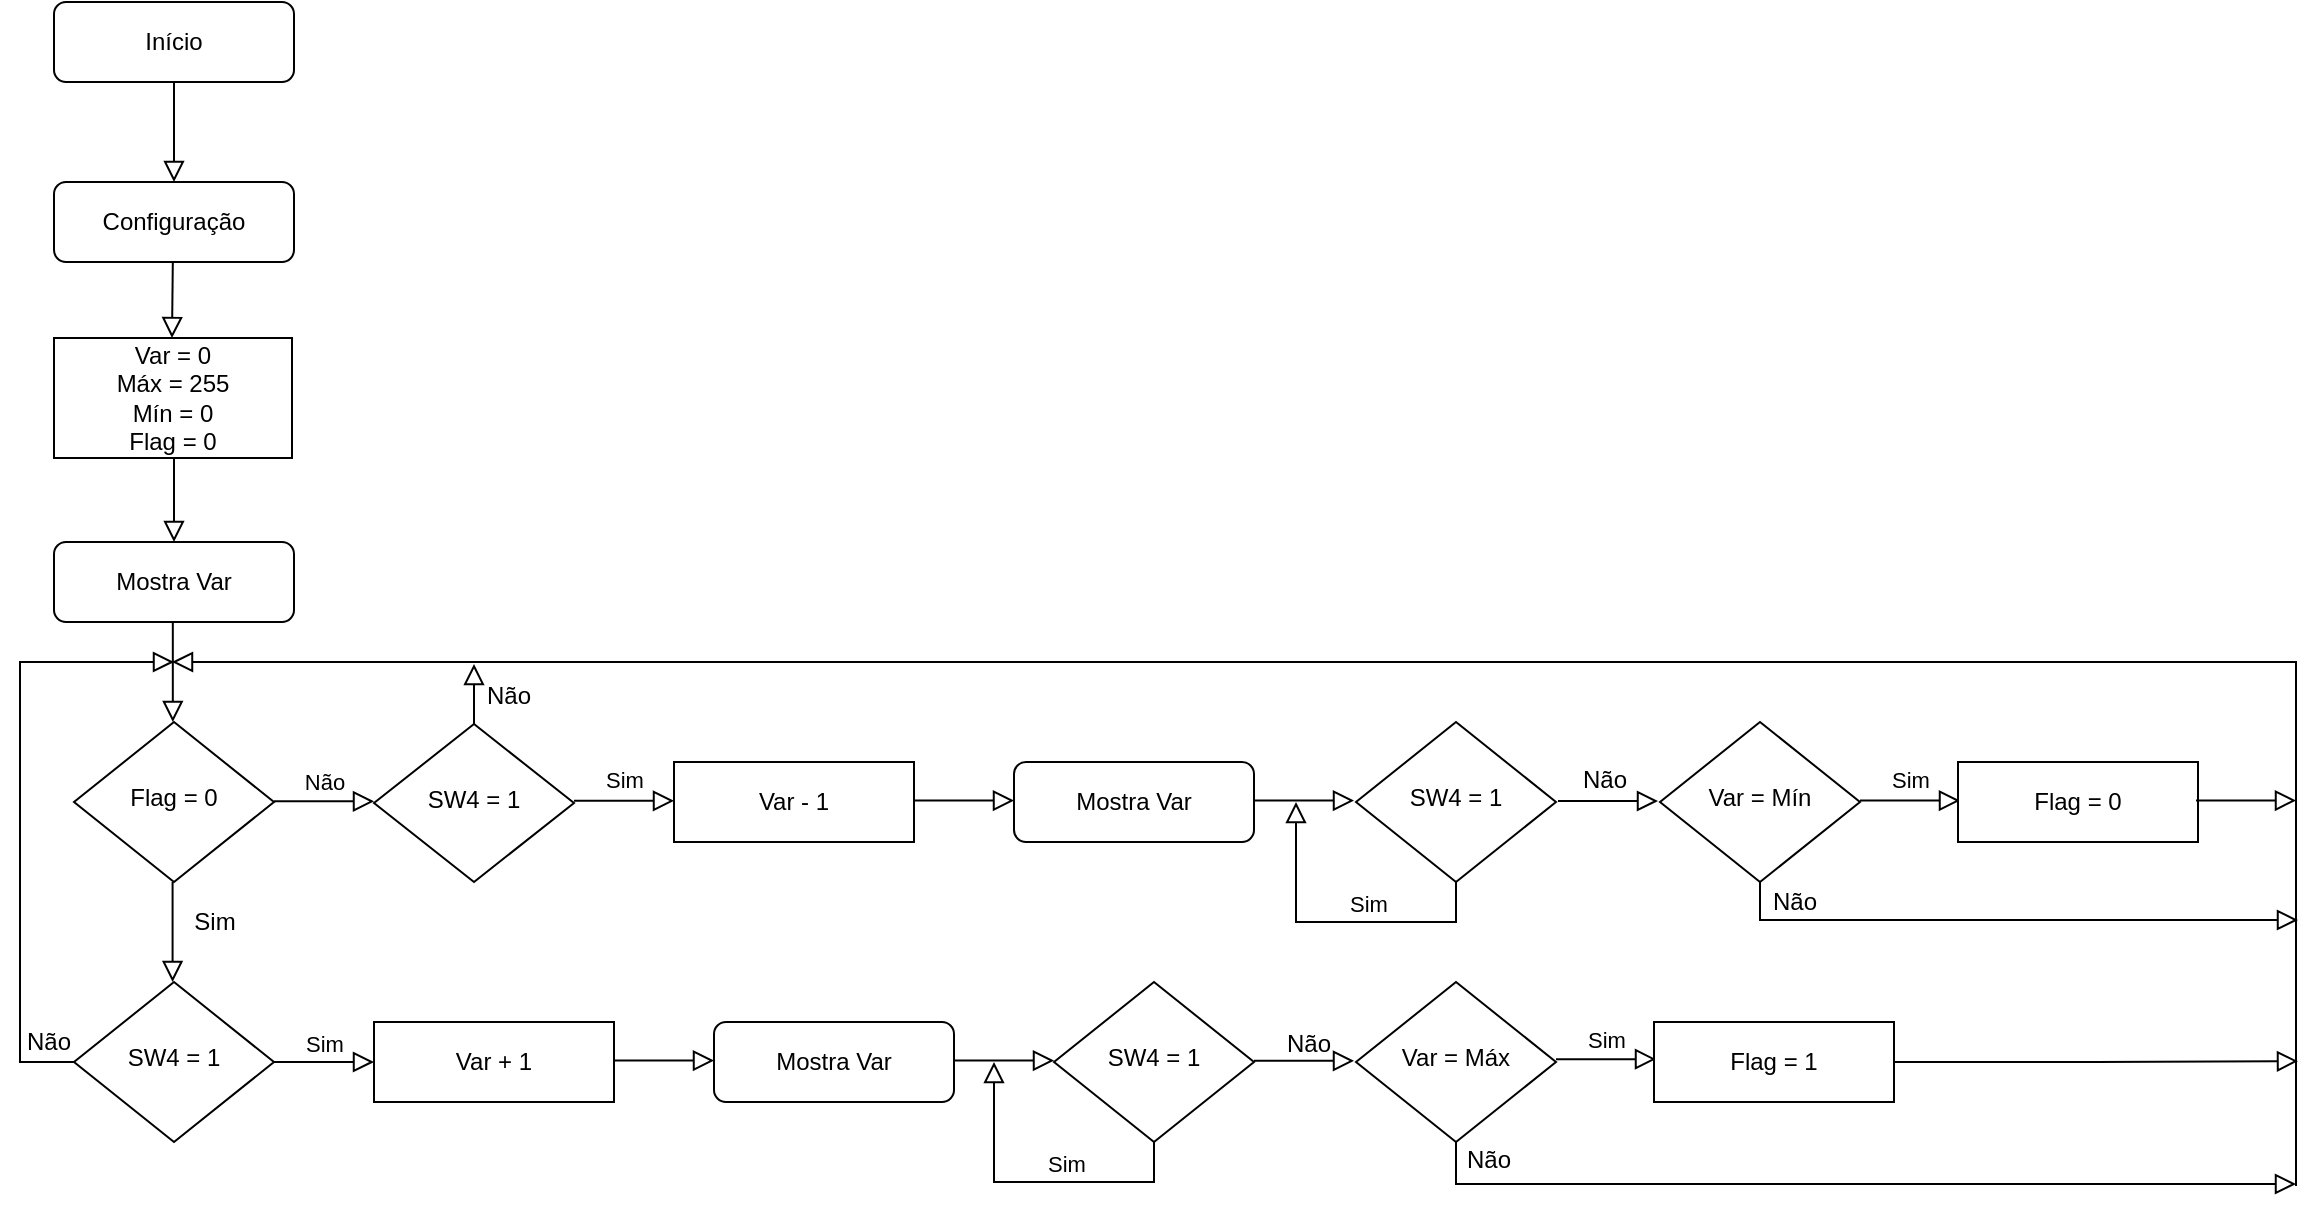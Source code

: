 <mxfile version="15.0.2" type="device"><diagram id="C5RBs43oDa-KdzZeNtuy" name="Page-1"><mxGraphModel dx="1224" dy="643" grid="1" gridSize="1" guides="1" tooltips="1" connect="1" arrows="1" fold="1" page="1" pageScale="1" pageWidth="1169" pageHeight="827" background="none" math="0" shadow="0"><root><mxCell id="WIyWlLk6GJQsqaUBKTNV-0"/><mxCell id="WIyWlLk6GJQsqaUBKTNV-1" parent="WIyWlLk6GJQsqaUBKTNV-0"/><mxCell id="WIyWlLk6GJQsqaUBKTNV-2" value="" style="rounded=0;html=1;jettySize=auto;orthogonalLoop=1;fontSize=11;endArrow=block;endFill=0;endSize=8;strokeWidth=1;shadow=0;labelBackgroundColor=none;edgeStyle=orthogonalEdgeStyle;" parent="WIyWlLk6GJQsqaUBKTNV-1" source="WIyWlLk6GJQsqaUBKTNV-3" edge="1"><mxGeometry relative="1" as="geometry"><mxPoint x="93" y="209" as="targetPoint"/></mxGeometry></mxCell><mxCell id="WIyWlLk6GJQsqaUBKTNV-3" value="Início" style="rounded=1;whiteSpace=wrap;html=1;fontSize=12;glass=0;strokeWidth=1;shadow=0;" parent="WIyWlLk6GJQsqaUBKTNV-1" vertex="1"><mxGeometry x="33" y="119" width="120" height="40" as="geometry"/></mxCell><mxCell id="WIyWlLk6GJQsqaUBKTNV-9" value="Sim" style="edgeStyle=orthogonalEdgeStyle;rounded=0;html=1;jettySize=auto;orthogonalLoop=1;fontSize=11;endArrow=block;endFill=0;endSize=8;strokeWidth=1;shadow=0;labelBackgroundColor=none;" parent="WIyWlLk6GJQsqaUBKTNV-1" source="WIyWlLk6GJQsqaUBKTNV-10" edge="1"><mxGeometry y="10" relative="1" as="geometry"><mxPoint as="offset"/><mxPoint x="193" y="649" as="targetPoint"/></mxGeometry></mxCell><mxCell id="WIyWlLk6GJQsqaUBKTNV-10" value="SW4 = 1" style="rhombus;whiteSpace=wrap;html=1;shadow=0;fontFamily=Helvetica;fontSize=12;align=center;strokeWidth=1;spacing=6;spacingTop=-4;" parent="WIyWlLk6GJQsqaUBKTNV-1" vertex="1"><mxGeometry x="43" y="609" width="100" height="80" as="geometry"/></mxCell><mxCell id="dVsdaYWKYhzvC9u6a1eR-4" value="Configuração" style="rounded=1;whiteSpace=wrap;html=1;fontSize=12;glass=0;strokeWidth=1;shadow=0;" parent="WIyWlLk6GJQsqaUBKTNV-1" vertex="1"><mxGeometry x="33" y="209" width="120" height="40" as="geometry"/></mxCell><mxCell id="dVsdaYWKYhzvC9u6a1eR-5" value="" style="rounded=0;html=1;jettySize=auto;orthogonalLoop=1;fontSize=11;endArrow=block;endFill=0;endSize=8;strokeWidth=1;shadow=0;labelBackgroundColor=none;edgeStyle=orthogonalEdgeStyle;" parent="WIyWlLk6GJQsqaUBKTNV-1" edge="1"><mxGeometry relative="1" as="geometry"><mxPoint x="92.41" y="249" as="sourcePoint"/><mxPoint x="92" y="287" as="targetPoint"/></mxGeometry></mxCell><mxCell id="dVsdaYWKYhzvC9u6a1eR-6" value="Var = 0&lt;br&gt;Máx = 255&lt;br&gt;Mín = 0&lt;br&gt;Flag = 0" style="rounded=0;whiteSpace=wrap;html=1;" parent="WIyWlLk6GJQsqaUBKTNV-1" vertex="1"><mxGeometry x="33" y="287" width="119" height="60" as="geometry"/></mxCell><mxCell id="dVsdaYWKYhzvC9u6a1eR-10" value="Mostra Var" style="rounded=1;whiteSpace=wrap;html=1;fontSize=12;glass=0;strokeWidth=1;shadow=0;" parent="WIyWlLk6GJQsqaUBKTNV-1" vertex="1"><mxGeometry x="33" y="389" width="120" height="40" as="geometry"/></mxCell><mxCell id="dVsdaYWKYhzvC9u6a1eR-11" value="" style="rounded=0;html=1;jettySize=auto;orthogonalLoop=1;fontSize=11;endArrow=block;endFill=0;endSize=8;strokeWidth=1;shadow=0;labelBackgroundColor=none;edgeStyle=orthogonalEdgeStyle;" parent="WIyWlLk6GJQsqaUBKTNV-1" edge="1"><mxGeometry relative="1" as="geometry"><mxPoint x="92.41" y="429" as="sourcePoint"/><mxPoint x="92.41" y="479" as="targetPoint"/></mxGeometry></mxCell><mxCell id="dVsdaYWKYhzvC9u6a1eR-13" value="" style="edgeStyle=orthogonalEdgeStyle;rounded=0;html=1;jettySize=auto;orthogonalLoop=1;fontSize=11;endArrow=block;endFill=0;endSize=8;strokeWidth=1;shadow=0;labelBackgroundColor=none;exitX=0;exitY=0.5;exitDx=0;exitDy=0;" parent="WIyWlLk6GJQsqaUBKTNV-1" edge="1" source="WIyWlLk6GJQsqaUBKTNV-10"><mxGeometry x="-0.2" y="-9" relative="1" as="geometry"><mxPoint as="offset"/><mxPoint x="43" y="518.58" as="sourcePoint"/><mxPoint x="93" y="449" as="targetPoint"/><Array as="points"><mxPoint x="16" y="649"/><mxPoint x="16" y="449"/></Array></mxGeometry></mxCell><mxCell id="dVsdaYWKYhzvC9u6a1eR-14" value="Var + 1" style="rounded=0;whiteSpace=wrap;html=1;" parent="WIyWlLk6GJQsqaUBKTNV-1" vertex="1"><mxGeometry x="193" y="629" width="120" height="40" as="geometry"/></mxCell><mxCell id="dVsdaYWKYhzvC9u6a1eR-16" value="" style="rounded=0;html=1;jettySize=auto;orthogonalLoop=1;fontSize=11;endArrow=block;endFill=0;endSize=8;strokeWidth=1;shadow=0;labelBackgroundColor=none;edgeStyle=orthogonalEdgeStyle;" parent="WIyWlLk6GJQsqaUBKTNV-1" edge="1"><mxGeometry relative="1" as="geometry"><mxPoint x="483" y="648.29" as="sourcePoint"/><mxPoint x="533" y="648.29" as="targetPoint"/></mxGeometry></mxCell><mxCell id="dVsdaYWKYhzvC9u6a1eR-17" value="" style="rounded=0;html=1;jettySize=auto;orthogonalLoop=1;fontSize=11;endArrow=block;endFill=0;endSize=8;strokeWidth=1;shadow=0;labelBackgroundColor=none;edgeStyle=orthogonalEdgeStyle;" parent="WIyWlLk6GJQsqaUBKTNV-1" edge="1"><mxGeometry relative="1" as="geometry"><mxPoint x="313" y="648.29" as="sourcePoint"/><mxPoint x="363" y="648.29" as="targetPoint"/></mxGeometry></mxCell><mxCell id="dVsdaYWKYhzvC9u6a1eR-18" value="SW4 = 1" style="rhombus;whiteSpace=wrap;html=1;shadow=0;fontFamily=Helvetica;fontSize=12;align=center;strokeWidth=1;spacing=6;spacingTop=-4;" parent="WIyWlLk6GJQsqaUBKTNV-1" vertex="1"><mxGeometry x="533" y="609" width="100" height="80" as="geometry"/></mxCell><mxCell id="dVsdaYWKYhzvC9u6a1eR-23" value="Sim" style="edgeStyle=orthogonalEdgeStyle;rounded=0;html=1;jettySize=auto;orthogonalLoop=1;fontSize=11;endArrow=block;endFill=0;endSize=8;strokeWidth=1;shadow=0;labelBackgroundColor=none;exitX=0.5;exitY=1;exitDx=0;exitDy=0;" parent="WIyWlLk6GJQsqaUBKTNV-1" source="dVsdaYWKYhzvC9u6a1eR-18" edge="1"><mxGeometry x="-0.2" y="-9" relative="1" as="geometry"><mxPoint as="offset"/><mxPoint x="563" y="709" as="sourcePoint"/><mxPoint x="503" y="649" as="targetPoint"/><Array as="points"><mxPoint x="583" y="709"/><mxPoint x="503" y="709"/></Array></mxGeometry></mxCell><mxCell id="dVsdaYWKYhzvC9u6a1eR-25" value="Não" style="text;html=1;align=center;verticalAlign=middle;resizable=0;points=[];autosize=1;strokeColor=none;" parent="WIyWlLk6GJQsqaUBKTNV-1" vertex="1"><mxGeometry x="10" y="629" width="40" height="20" as="geometry"/></mxCell><mxCell id="cNLj4aKpWzloT57cs2AS-0" value="Mostra Var" style="rounded=1;whiteSpace=wrap;html=1;fontSize=12;glass=0;strokeWidth=1;shadow=0;" vertex="1" parent="WIyWlLk6GJQsqaUBKTNV-1"><mxGeometry x="363" y="629" width="120" height="40" as="geometry"/></mxCell><mxCell id="cNLj4aKpWzloT57cs2AS-1" value="Flag = 0" style="rhombus;whiteSpace=wrap;html=1;shadow=0;fontFamily=Helvetica;fontSize=12;align=center;strokeWidth=1;spacing=6;spacingTop=-4;" vertex="1" parent="WIyWlLk6GJQsqaUBKTNV-1"><mxGeometry x="43" y="479" width="100" height="80" as="geometry"/></mxCell><mxCell id="cNLj4aKpWzloT57cs2AS-2" value="" style="rounded=0;html=1;jettySize=auto;orthogonalLoop=1;fontSize=11;endArrow=block;endFill=0;endSize=8;strokeWidth=1;shadow=0;labelBackgroundColor=none;edgeStyle=orthogonalEdgeStyle;" edge="1" parent="WIyWlLk6GJQsqaUBKTNV-1"><mxGeometry relative="1" as="geometry"><mxPoint x="92.29" y="559.0" as="sourcePoint"/><mxPoint x="92.29" y="609" as="targetPoint"/></mxGeometry></mxCell><mxCell id="cNLj4aKpWzloT57cs2AS-3" value="Sim" style="text;html=1;align=center;verticalAlign=middle;resizable=0;points=[];autosize=1;strokeColor=none;" vertex="1" parent="WIyWlLk6GJQsqaUBKTNV-1"><mxGeometry x="93" y="569" width="40" height="20" as="geometry"/></mxCell><mxCell id="cNLj4aKpWzloT57cs2AS-6" value="Não" style="edgeStyle=orthogonalEdgeStyle;rounded=0;html=1;jettySize=auto;orthogonalLoop=1;fontSize=11;endArrow=block;endFill=0;endSize=8;strokeWidth=1;shadow=0;labelBackgroundColor=none;" edge="1" parent="WIyWlLk6GJQsqaUBKTNV-1"><mxGeometry y="10" relative="1" as="geometry"><mxPoint as="offset"/><mxPoint x="193" y="518.66" as="targetPoint"/><mxPoint x="143" y="518.66" as="sourcePoint"/></mxGeometry></mxCell><mxCell id="cNLj4aKpWzloT57cs2AS-7" value="Var - 1" style="rounded=0;whiteSpace=wrap;html=1;" vertex="1" parent="WIyWlLk6GJQsqaUBKTNV-1"><mxGeometry x="343" y="499" width="120" height="40" as="geometry"/></mxCell><mxCell id="cNLj4aKpWzloT57cs2AS-8" value="SW4 = 1" style="rhombus;whiteSpace=wrap;html=1;shadow=0;fontFamily=Helvetica;fontSize=12;align=center;strokeWidth=1;spacing=6;spacingTop=-4;" vertex="1" parent="WIyWlLk6GJQsqaUBKTNV-1"><mxGeometry x="684" y="479" width="100" height="80" as="geometry"/></mxCell><mxCell id="cNLj4aKpWzloT57cs2AS-9" value="Sim" style="edgeStyle=orthogonalEdgeStyle;rounded=0;html=1;jettySize=auto;orthogonalLoop=1;fontSize=11;endArrow=block;endFill=0;endSize=8;strokeWidth=1;shadow=0;labelBackgroundColor=none;exitX=0.5;exitY=1;exitDx=0;exitDy=0;" edge="1" parent="WIyWlLk6GJQsqaUBKTNV-1"><mxGeometry x="-0.2" y="-9" relative="1" as="geometry"><mxPoint as="offset"/><mxPoint x="734" y="559" as="sourcePoint"/><mxPoint x="654" y="519" as="targetPoint"/><Array as="points"><mxPoint x="734" y="579"/><mxPoint x="654" y="579"/></Array></mxGeometry></mxCell><mxCell id="cNLj4aKpWzloT57cs2AS-14" value="" style="rounded=0;html=1;jettySize=auto;orthogonalLoop=1;fontSize=11;endArrow=block;endFill=0;endSize=8;strokeWidth=1;shadow=0;labelBackgroundColor=none;edgeStyle=orthogonalEdgeStyle;" edge="1" parent="WIyWlLk6GJQsqaUBKTNV-1"><mxGeometry relative="1" as="geometry"><mxPoint x="633" y="518.29" as="sourcePoint"/><mxPoint x="683" y="518.29" as="targetPoint"/></mxGeometry></mxCell><mxCell id="cNLj4aKpWzloT57cs2AS-15" value="" style="rounded=0;html=1;jettySize=auto;orthogonalLoop=1;fontSize=11;endArrow=block;endFill=0;endSize=8;strokeWidth=1;shadow=0;labelBackgroundColor=none;edgeStyle=orthogonalEdgeStyle;" edge="1" parent="WIyWlLk6GJQsqaUBKTNV-1"><mxGeometry relative="1" as="geometry"><mxPoint x="463" y="518.29" as="sourcePoint"/><mxPoint x="513" y="518.29" as="targetPoint"/></mxGeometry></mxCell><mxCell id="cNLj4aKpWzloT57cs2AS-16" value="Mostra Var" style="rounded=1;whiteSpace=wrap;html=1;fontSize=12;glass=0;strokeWidth=1;shadow=0;" vertex="1" parent="WIyWlLk6GJQsqaUBKTNV-1"><mxGeometry x="513" y="499" width="120" height="40" as="geometry"/></mxCell><mxCell id="cNLj4aKpWzloT57cs2AS-18" value="" style="rounded=0;html=1;jettySize=auto;orthogonalLoop=1;fontSize=11;endArrow=block;endFill=0;endSize=8;strokeWidth=1;shadow=0;labelBackgroundColor=none;edgeStyle=orthogonalEdgeStyle;" edge="1" parent="WIyWlLk6GJQsqaUBKTNV-1"><mxGeometry relative="1" as="geometry"><mxPoint x="785" y="518.5" as="sourcePoint"/><mxPoint x="835" y="518.5" as="targetPoint"/></mxGeometry></mxCell><mxCell id="cNLj4aKpWzloT57cs2AS-19" value="Não" style="text;html=1;align=center;verticalAlign=middle;resizable=0;points=[];autosize=1;strokeColor=none;" vertex="1" parent="WIyWlLk6GJQsqaUBKTNV-1"><mxGeometry x="643" y="630" width="33" height="19" as="geometry"/></mxCell><mxCell id="cNLj4aKpWzloT57cs2AS-20" value="Não" style="text;html=1;align=center;verticalAlign=middle;resizable=0;points=[];autosize=1;strokeColor=none;" vertex="1" parent="WIyWlLk6GJQsqaUBKTNV-1"><mxGeometry x="791" y="498" width="33" height="19" as="geometry"/></mxCell><mxCell id="cNLj4aKpWzloT57cs2AS-22" value="" style="rounded=0;html=1;jettySize=auto;orthogonalLoop=1;fontSize=11;endArrow=block;endFill=0;endSize=8;strokeWidth=1;shadow=0;labelBackgroundColor=none;edgeStyle=orthogonalEdgeStyle;" edge="1" parent="WIyWlLk6GJQsqaUBKTNV-1"><mxGeometry relative="1" as="geometry"><mxPoint x="633" y="648.43" as="sourcePoint"/><mxPoint x="683" y="648.43" as="targetPoint"/></mxGeometry></mxCell><mxCell id="cNLj4aKpWzloT57cs2AS-23" value="Var = Mín" style="rhombus;whiteSpace=wrap;html=1;shadow=0;fontFamily=Helvetica;fontSize=12;align=center;strokeWidth=1;spacing=6;spacingTop=-4;" vertex="1" parent="WIyWlLk6GJQsqaUBKTNV-1"><mxGeometry x="836" y="479" width="100" height="80" as="geometry"/></mxCell><mxCell id="cNLj4aKpWzloT57cs2AS-25" value="Var = Máx" style="rhombus;whiteSpace=wrap;html=1;shadow=0;fontFamily=Helvetica;fontSize=12;align=center;strokeWidth=1;spacing=6;spacingTop=-4;" vertex="1" parent="WIyWlLk6GJQsqaUBKTNV-1"><mxGeometry x="684" y="609" width="100" height="80" as="geometry"/></mxCell><mxCell id="cNLj4aKpWzloT57cs2AS-26" value="SW4 = 1" style="rhombus;whiteSpace=wrap;html=1;shadow=0;fontFamily=Helvetica;fontSize=12;align=center;strokeWidth=1;spacing=6;spacingTop=-4;" vertex="1" parent="WIyWlLk6GJQsqaUBKTNV-1"><mxGeometry x="193" y="480" width="100" height="79" as="geometry"/></mxCell><mxCell id="cNLj4aKpWzloT57cs2AS-27" value="Sim" style="edgeStyle=orthogonalEdgeStyle;rounded=0;html=1;jettySize=auto;orthogonalLoop=1;fontSize=11;endArrow=block;endFill=0;endSize=8;strokeWidth=1;shadow=0;labelBackgroundColor=none;" edge="1" parent="WIyWlLk6GJQsqaUBKTNV-1"><mxGeometry y="10" relative="1" as="geometry"><mxPoint as="offset"/><mxPoint x="343" y="518.41" as="targetPoint"/><mxPoint x="293.0" y="518.41" as="sourcePoint"/></mxGeometry></mxCell><mxCell id="cNLj4aKpWzloT57cs2AS-29" value="Não" style="text;html=1;align=center;verticalAlign=middle;resizable=0;points=[];autosize=1;strokeColor=none;" vertex="1" parent="WIyWlLk6GJQsqaUBKTNV-1"><mxGeometry x="243" y="456" width="33" height="19" as="geometry"/></mxCell><mxCell id="cNLj4aKpWzloT57cs2AS-31" value="" style="rounded=0;html=1;jettySize=auto;orthogonalLoop=1;fontSize=11;endArrow=block;endFill=0;endSize=8;strokeWidth=1;shadow=0;labelBackgroundColor=none;edgeStyle=orthogonalEdgeStyle;" edge="1" parent="WIyWlLk6GJQsqaUBKTNV-1"><mxGeometry relative="1" as="geometry"><mxPoint x="93" y="347" as="sourcePoint"/><mxPoint x="93.0" y="389" as="targetPoint"/></mxGeometry></mxCell><mxCell id="cNLj4aKpWzloT57cs2AS-32" value="Sim" style="edgeStyle=orthogonalEdgeStyle;rounded=0;html=1;jettySize=auto;orthogonalLoop=1;fontSize=11;endArrow=block;endFill=0;endSize=8;strokeWidth=1;shadow=0;labelBackgroundColor=none;" edge="1" parent="WIyWlLk6GJQsqaUBKTNV-1"><mxGeometry y="10" relative="1" as="geometry"><mxPoint as="offset"/><mxPoint x="834" y="647.57" as="targetPoint"/><mxPoint x="784" y="647.57" as="sourcePoint"/></mxGeometry></mxCell><mxCell id="cNLj4aKpWzloT57cs2AS-33" value="Sim" style="edgeStyle=orthogonalEdgeStyle;rounded=0;html=1;jettySize=auto;orthogonalLoop=1;fontSize=11;endArrow=block;endFill=0;endSize=8;strokeWidth=1;shadow=0;labelBackgroundColor=none;" edge="1" parent="WIyWlLk6GJQsqaUBKTNV-1"><mxGeometry y="10" relative="1" as="geometry"><mxPoint as="offset"/><mxPoint x="986" y="518.29" as="targetPoint"/><mxPoint x="936" y="518.29" as="sourcePoint"/></mxGeometry></mxCell><mxCell id="cNLj4aKpWzloT57cs2AS-34" value="" style="edgeStyle=orthogonalEdgeStyle;rounded=0;html=1;jettySize=auto;orthogonalLoop=1;fontSize=11;endArrow=block;endFill=0;endSize=8;strokeWidth=1;shadow=0;labelBackgroundColor=none;exitX=0.5;exitY=1;exitDx=0;exitDy=0;" edge="1" parent="WIyWlLk6GJQsqaUBKTNV-1" source="cNLj4aKpWzloT57cs2AS-25"><mxGeometry y="10" relative="1" as="geometry"><mxPoint as="offset"/><mxPoint x="1154" y="710" as="targetPoint"/><mxPoint x="736" y="722" as="sourcePoint"/><Array as="points"><mxPoint x="734" y="710"/><mxPoint x="1138" y="710"/></Array></mxGeometry></mxCell><mxCell id="cNLj4aKpWzloT57cs2AS-35" value="Flag = 1" style="rounded=0;whiteSpace=wrap;html=1;" vertex="1" parent="WIyWlLk6GJQsqaUBKTNV-1"><mxGeometry x="833" y="629" width="120" height="40" as="geometry"/></mxCell><mxCell id="cNLj4aKpWzloT57cs2AS-36" value="" style="rounded=0;html=1;jettySize=auto;orthogonalLoop=1;fontSize=11;endArrow=block;endFill=0;endSize=8;strokeWidth=1;shadow=0;labelBackgroundColor=none;edgeStyle=orthogonalEdgeStyle;exitX=1;exitY=0.5;exitDx=0;exitDy=0;" edge="1" parent="WIyWlLk6GJQsqaUBKTNV-1" source="cNLj4aKpWzloT57cs2AS-35"><mxGeometry relative="1" as="geometry"><mxPoint x="1105" y="648.6" as="sourcePoint"/><mxPoint x="1155" y="648.6" as="targetPoint"/></mxGeometry></mxCell><mxCell id="cNLj4aKpWzloT57cs2AS-37" value="Flag = 0" style="rounded=0;whiteSpace=wrap;html=1;" vertex="1" parent="WIyWlLk6GJQsqaUBKTNV-1"><mxGeometry x="985" y="499" width="120" height="40" as="geometry"/></mxCell><mxCell id="cNLj4aKpWzloT57cs2AS-38" value="Não" style="text;html=1;align=center;verticalAlign=middle;resizable=0;points=[];autosize=1;strokeColor=none;" vertex="1" parent="WIyWlLk6GJQsqaUBKTNV-1"><mxGeometry x="733" y="688" width="33" height="19" as="geometry"/></mxCell><mxCell id="cNLj4aKpWzloT57cs2AS-43" value="" style="edgeStyle=orthogonalEdgeStyle;rounded=0;html=1;jettySize=auto;orthogonalLoop=1;fontSize=11;endArrow=block;endFill=0;endSize=8;strokeWidth=1;shadow=0;labelBackgroundColor=none;" edge="1" parent="WIyWlLk6GJQsqaUBKTNV-1"><mxGeometry y="10" relative="1" as="geometry"><mxPoint as="offset"/><mxPoint x="92" y="449" as="targetPoint"/><mxPoint x="1154" y="711" as="sourcePoint"/><Array as="points"><mxPoint x="1154" y="449"/></Array></mxGeometry></mxCell><mxCell id="cNLj4aKpWzloT57cs2AS-44" value="" style="edgeStyle=orthogonalEdgeStyle;rounded=0;html=1;jettySize=auto;orthogonalLoop=1;fontSize=11;endArrow=block;endFill=0;endSize=8;strokeWidth=1;shadow=0;labelBackgroundColor=none;" edge="1" parent="WIyWlLk6GJQsqaUBKTNV-1"><mxGeometry y="10" relative="1" as="geometry"><mxPoint as="offset"/><mxPoint x="1154" y="518.29" as="targetPoint"/><mxPoint x="1104" y="518.29" as="sourcePoint"/></mxGeometry></mxCell><mxCell id="cNLj4aKpWzloT57cs2AS-49" value="" style="rounded=0;html=1;jettySize=auto;orthogonalLoop=1;fontSize=11;endArrow=block;endFill=0;endSize=8;strokeWidth=1;shadow=0;labelBackgroundColor=none;edgeStyle=orthogonalEdgeStyle;exitX=0.5;exitY=0;exitDx=0;exitDy=0;" edge="1" parent="WIyWlLk6GJQsqaUBKTNV-1" source="cNLj4aKpWzloT57cs2AS-26"><mxGeometry relative="1" as="geometry"><mxPoint x="174" y="469" as="sourcePoint"/><mxPoint x="243" y="450" as="targetPoint"/></mxGeometry></mxCell><mxCell id="cNLj4aKpWzloT57cs2AS-51" value="" style="edgeStyle=orthogonalEdgeStyle;rounded=0;html=1;jettySize=auto;orthogonalLoop=1;fontSize=11;endArrow=block;endFill=0;endSize=8;strokeWidth=1;shadow=0;labelBackgroundColor=none;exitX=0.5;exitY=1;exitDx=0;exitDy=0;" edge="1" parent="WIyWlLk6GJQsqaUBKTNV-1" source="cNLj4aKpWzloT57cs2AS-23"><mxGeometry y="10" relative="1" as="geometry"><mxPoint as="offset"/><mxPoint x="1155" y="578" as="targetPoint"/><mxPoint x="886" y="560" as="sourcePoint"/><Array as="points"><mxPoint x="886" y="578"/></Array></mxGeometry></mxCell><mxCell id="cNLj4aKpWzloT57cs2AS-52" value="Não" style="text;html=1;align=center;verticalAlign=middle;resizable=0;points=[];autosize=1;strokeColor=none;" vertex="1" parent="WIyWlLk6GJQsqaUBKTNV-1"><mxGeometry x="886" y="559" width="33" height="19" as="geometry"/></mxCell></root></mxGraphModel></diagram></mxfile>